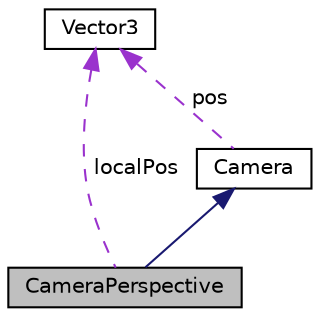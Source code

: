 digraph "CameraPerspective"
{
  edge [fontname="Helvetica",fontsize="10",labelfontname="Helvetica",labelfontsize="10"];
  node [fontname="Helvetica",fontsize="10",shape=record];
  Node3 [label="CameraPerspective",height=0.2,width=0.4,color="black", fillcolor="grey75", style="filled", fontcolor="black"];
  Node4 -> Node3 [dir="back",color="midnightblue",fontsize="10",style="solid"];
  Node4 [label="Camera",height=0.2,width=0.4,color="black", fillcolor="white", style="filled",URL="$class_camera.html"];
  Node5 -> Node4 [dir="back",color="darkorchid3",fontsize="10",style="dashed",label=" pos" ];
  Node5 [label="Vector3",height=0.2,width=0.4,color="black", fillcolor="white", style="filled",URL="$class_vector3.html"];
  Node5 -> Node3 [dir="back",color="darkorchid3",fontsize="10",style="dashed",label=" localPos" ];
}

